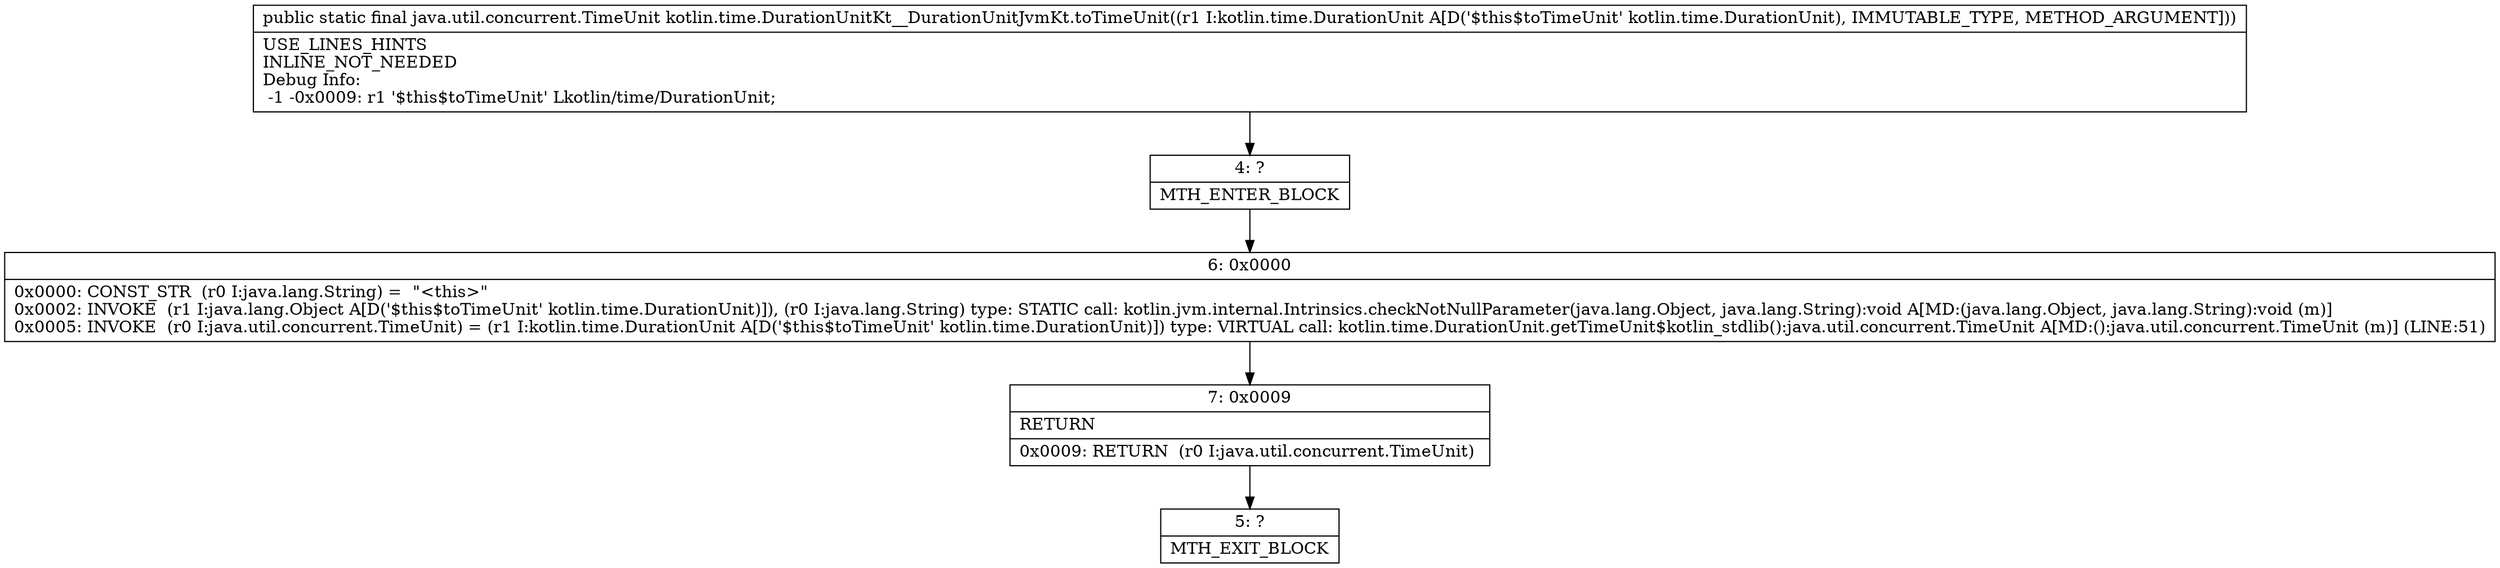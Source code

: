 digraph "CFG forkotlin.time.DurationUnitKt__DurationUnitJvmKt.toTimeUnit(Lkotlin\/time\/DurationUnit;)Ljava\/util\/concurrent\/TimeUnit;" {
Node_4 [shape=record,label="{4\:\ ?|MTH_ENTER_BLOCK\l}"];
Node_6 [shape=record,label="{6\:\ 0x0000|0x0000: CONST_STR  (r0 I:java.lang.String) =  \"\<this\>\" \l0x0002: INVOKE  (r1 I:java.lang.Object A[D('$this$toTimeUnit' kotlin.time.DurationUnit)]), (r0 I:java.lang.String) type: STATIC call: kotlin.jvm.internal.Intrinsics.checkNotNullParameter(java.lang.Object, java.lang.String):void A[MD:(java.lang.Object, java.lang.String):void (m)]\l0x0005: INVOKE  (r0 I:java.util.concurrent.TimeUnit) = (r1 I:kotlin.time.DurationUnit A[D('$this$toTimeUnit' kotlin.time.DurationUnit)]) type: VIRTUAL call: kotlin.time.DurationUnit.getTimeUnit$kotlin_stdlib():java.util.concurrent.TimeUnit A[MD:():java.util.concurrent.TimeUnit (m)] (LINE:51)\l}"];
Node_7 [shape=record,label="{7\:\ 0x0009|RETURN\l|0x0009: RETURN  (r0 I:java.util.concurrent.TimeUnit) \l}"];
Node_5 [shape=record,label="{5\:\ ?|MTH_EXIT_BLOCK\l}"];
MethodNode[shape=record,label="{public static final java.util.concurrent.TimeUnit kotlin.time.DurationUnitKt__DurationUnitJvmKt.toTimeUnit((r1 I:kotlin.time.DurationUnit A[D('$this$toTimeUnit' kotlin.time.DurationUnit), IMMUTABLE_TYPE, METHOD_ARGUMENT]))  | USE_LINES_HINTS\lINLINE_NOT_NEEDED\lDebug Info:\l  \-1 \-0x0009: r1 '$this$toTimeUnit' Lkotlin\/time\/DurationUnit;\l}"];
MethodNode -> Node_4;Node_4 -> Node_6;
Node_6 -> Node_7;
Node_7 -> Node_5;
}

